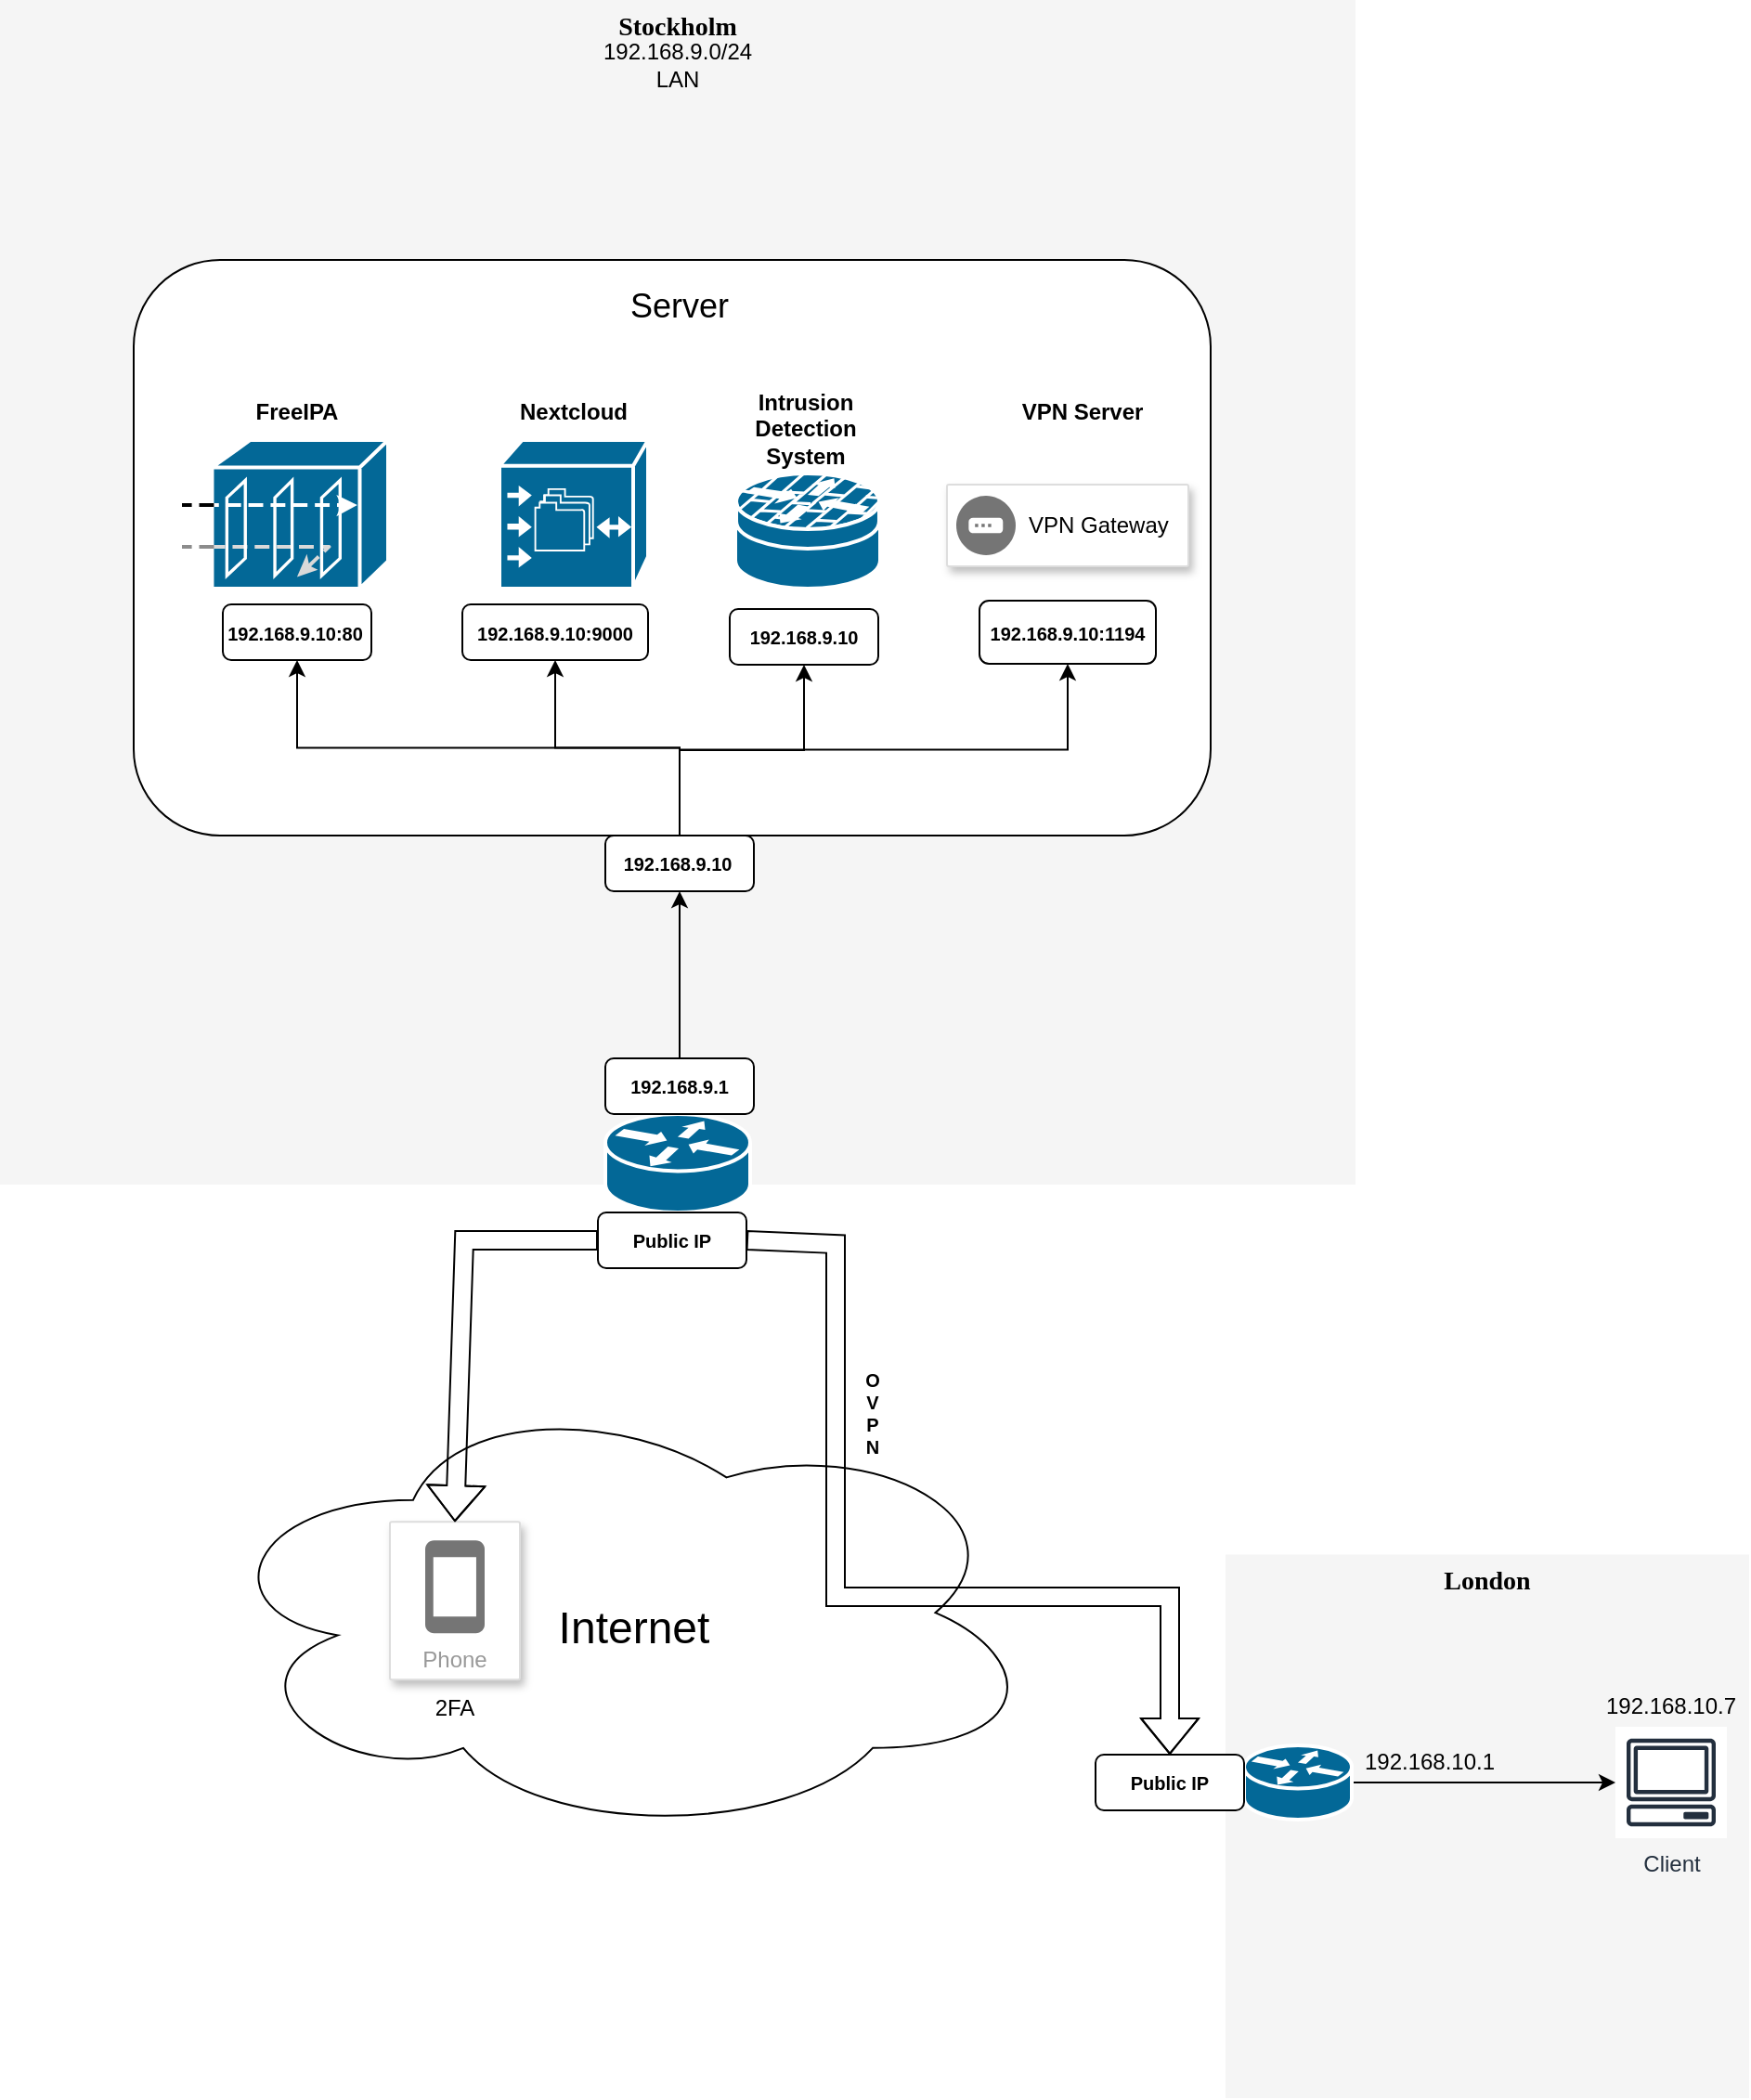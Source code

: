 <mxfile version="17.0.0" type="github">
  <diagram name="Page-1" id="c37626ed-c26b-45fb-9056-f9ebc6bb27b6">
    <mxGraphModel dx="-181" dy="991" grid="1" gridSize="10" guides="1" tooltips="1" connect="1" arrows="1" fold="1" page="1" pageScale="1" pageWidth="1100" pageHeight="850" background="none" math="0" shadow="0">
      <root>
        <mxCell id="0" />
        <mxCell id="1" parent="0" />
        <mxCell id="N28YlUNtLmQZ9LZBREEU-1" value="Stockholm" style="whiteSpace=wrap;html=1;rounded=0;shadow=0;comic=0;strokeWidth=1;fontFamily=Verdana;fontSize=14;fillColor=#f5f5f5;strokeColor=none;fontStyle=1;verticalAlign=top;" parent="1" vertex="1">
          <mxGeometry x="1100" y="120" width="730" height="638" as="geometry" />
        </mxCell>
        <mxCell id="00Mz1gx1yCFMuMXbWhuk-35" style="edgeStyle=orthogonalEdgeStyle;rounded=0;orthogonalLoop=1;jettySize=auto;html=1;exitX=0.5;exitY=1;exitDx=0;exitDy=0;entryX=0.5;entryY=1;entryDx=0;entryDy=0;" edge="1" parent="1" source="00Mz1gx1yCFMuMXbWhuk-10" target="00Mz1gx1yCFMuMXbWhuk-23">
          <mxGeometry relative="1" as="geometry">
            <Array as="points">
              <mxPoint x="1462" y="520" />
              <mxPoint x="1399" y="520" />
            </Array>
          </mxGeometry>
        </mxCell>
        <mxCell id="00Mz1gx1yCFMuMXbWhuk-10" value="" style="rounded=1;whiteSpace=wrap;html=1;" vertex="1" parent="1">
          <mxGeometry x="1172" y="260" width="580" height="310" as="geometry" />
        </mxCell>
        <mxCell id="N28YlUNtLmQZ9LZBREEU-43" value="192.168.9.0/24&lt;br&gt;LAN" style="text;html=1;strokeColor=none;fillColor=none;align=center;verticalAlign=middle;whiteSpace=wrap;rounded=0;" parent="1" vertex="1">
          <mxGeometry x="1435" y="140" width="60" height="30" as="geometry" />
        </mxCell>
        <mxCell id="gRUcOE9CfGCtsJtimKDV-1" value="London" style="whiteSpace=wrap;html=1;rounded=0;shadow=0;comic=0;strokeWidth=1;fontFamily=Verdana;fontSize=14;fillColor=#f5f5f5;strokeColor=none;fontStyle=1;verticalAlign=top;" parent="1" vertex="1">
          <mxGeometry x="1760" y="957.25" width="282" height="292.75" as="geometry" />
        </mxCell>
        <mxCell id="hzm-aWV2wav2DxI-R75p-21" style="edgeStyle=orthogonalEdgeStyle;rounded=0;orthogonalLoop=1;jettySize=auto;html=1;exitX=1;exitY=0.5;exitDx=0;exitDy=0;exitPerimeter=0;fontSize=24;" parent="1" source="gRUcOE9CfGCtsJtimKDV-7" target="hzm-aWV2wav2DxI-R75p-19" edge="1">
          <mxGeometry relative="1" as="geometry" />
        </mxCell>
        <mxCell id="gRUcOE9CfGCtsJtimKDV-7" value="" style="shape=mxgraph.cisco.routers.router;sketch=0;html=1;pointerEvents=1;dashed=0;fillColor=#036897;strokeColor=#ffffff;strokeWidth=2;verticalLabelPosition=bottom;verticalAlign=top;align=center;outlineConnect=0;" parent="1" vertex="1">
          <mxGeometry x="1770" y="1060" width="58" height="40" as="geometry" />
        </mxCell>
        <mxCell id="VoIpoD_sD3zL7hZzoFKK-5" value="" style="shape=mxgraph.cisco.routers.router;sketch=0;html=1;pointerEvents=1;dashed=0;fillColor=#036897;strokeColor=#ffffff;strokeWidth=2;verticalLabelPosition=bottom;verticalAlign=top;align=center;outlineConnect=0;" parent="1" vertex="1">
          <mxGeometry x="1426" y="720" width="78" height="53" as="geometry" />
        </mxCell>
        <mxCell id="VoIpoD_sD3zL7hZzoFKK-9" value="" style="shape=mxgraph.cisco.security.guard;sketch=0;html=1;pointerEvents=1;dashed=0;fillColor=#036897;strokeColor=#ffffff;strokeWidth=2;verticalLabelPosition=bottom;verticalAlign=top;align=center;outlineConnect=0;" parent="1" vertex="1">
          <mxGeometry x="1199" y="357" width="110" height="80" as="geometry" />
        </mxCell>
        <mxCell id="VoIpoD_sD3zL7hZzoFKK-10" value="" style="shape=mxgraph.cisco.storage.cisco_file_engine;html=1;dashed=0;fillColor=#036897;strokeColor=#ffffff;strokeWidth=2;verticalLabelPosition=bottom;verticalAlign=top;rounded=0;shadow=0;comic=0;fontFamily=Verdana;fontSize=12;" parent="1" vertex="1">
          <mxGeometry x="1369" y="357" width="80" height="80" as="geometry" />
        </mxCell>
        <mxCell id="VoIpoD_sD3zL7hZzoFKK-12" value="" style="shape=mxgraph.cisco.security.router_firewall;sketch=0;html=1;pointerEvents=1;dashed=0;fillColor=#036897;strokeColor=#ffffff;strokeWidth=2;verticalLabelPosition=bottom;verticalAlign=top;align=center;outlineConnect=0;fontSize=24;" parent="1" vertex="1">
          <mxGeometry x="1496" y="375" width="78" height="62" as="geometry" />
        </mxCell>
        <mxCell id="VoIpoD_sD3zL7hZzoFKK-18" value="&lt;b&gt;Nextcloud&lt;br&gt;&lt;/b&gt;" style="text;html=1;strokeColor=none;fillColor=none;align=center;verticalAlign=middle;whiteSpace=wrap;rounded=0;" parent="1" vertex="1">
          <mxGeometry x="1369" y="327" width="80" height="30" as="geometry" />
        </mxCell>
        <mxCell id="hzm-aWV2wav2DxI-R75p-2" value="&lt;b&gt;FreeIPA&lt;/b&gt;" style="text;html=1;strokeColor=none;fillColor=none;align=center;verticalAlign=middle;whiteSpace=wrap;rounded=0;" parent="1" vertex="1">
          <mxGeometry x="1220" y="327" width="80" height="30" as="geometry" />
        </mxCell>
        <mxCell id="hzm-aWV2wav2DxI-R75p-3" value="&lt;b&gt;Intrusion Detection&lt;br&gt;System&lt;/b&gt;" style="text;html=1;strokeColor=none;fillColor=none;align=center;verticalAlign=middle;whiteSpace=wrap;rounded=0;" parent="1" vertex="1">
          <mxGeometry x="1491" y="335" width="86" height="31" as="geometry" />
        </mxCell>
        <mxCell id="hzm-aWV2wav2DxI-R75p-19" value="Client" style="sketch=0;outlineConnect=0;fontColor=#232F3E;gradientColor=none;strokeColor=#232F3E;fillColor=#ffffff;dashed=0;verticalLabelPosition=bottom;verticalAlign=top;align=center;html=1;fontSize=12;fontStyle=0;aspect=fixed;shape=mxgraph.aws4.resourceIcon;resIcon=mxgraph.aws4.client;" parent="1" vertex="1">
          <mxGeometry x="1970" y="1050" width="60" height="60" as="geometry" />
        </mxCell>
        <mxCell id="hzm-aWV2wav2DxI-R75p-22" value="&lt;font style=&quot;font-size: 12px&quot;&gt;192.168.10.1&lt;/font&gt;" style="text;html=1;strokeColor=none;fillColor=none;align=center;verticalAlign=middle;whiteSpace=wrap;rounded=0;fontSize=24;" parent="1" vertex="1">
          <mxGeometry x="1840" y="1050" width="60" height="30" as="geometry" />
        </mxCell>
        <mxCell id="hzm-aWV2wav2DxI-R75p-23" value="&lt;font style=&quot;font-size: 12px&quot;&gt;192.168.10.7&lt;/font&gt;" style="text;html=1;strokeColor=none;fillColor=none;align=center;verticalAlign=middle;whiteSpace=wrap;rounded=0;fontSize=24;" parent="1" vertex="1">
          <mxGeometry x="1970" y="1020" width="60" height="30" as="geometry" />
        </mxCell>
        <mxCell id="hzm-aWV2wav2DxI-R75p-36" value="&lt;b&gt;Public IP&lt;/b&gt;" style="rounded=1;whiteSpace=wrap;html=1;fontSize=10;" parent="1" vertex="1">
          <mxGeometry x="1422" y="773" width="80" height="30" as="geometry" />
        </mxCell>
        <mxCell id="hzm-aWV2wav2DxI-R75p-38" value="&lt;b&gt;Public IP&lt;/b&gt;" style="rounded=1;whiteSpace=wrap;html=1;fontSize=10;" parent="1" vertex="1">
          <mxGeometry x="1690" y="1065" width="80" height="30" as="geometry" />
        </mxCell>
        <mxCell id="hzm-aWV2wav2DxI-R75p-40" value="" style="group" parent="1" vertex="1" connectable="0">
          <mxGeometry x="1210" y="867.13" width="450" height="242.87" as="geometry" />
        </mxCell>
        <mxCell id="VoIpoD_sD3zL7hZzoFKK-11" value="" style="ellipse;shape=cloud;whiteSpace=wrap;html=1;fontSize=24;" parent="hzm-aWV2wav2DxI-R75p-40" vertex="1">
          <mxGeometry width="450" height="242.87" as="geometry" />
        </mxCell>
        <mxCell id="VoIpoD_sD3zL7hZzoFKK-2" value="&lt;font style=&quot;font-size: 24px&quot;&gt;Internet&lt;/font&gt;" style="text;html=1;strokeColor=none;fillColor=none;align=center;verticalAlign=middle;whiteSpace=wrap;rounded=0;" parent="hzm-aWV2wav2DxI-R75p-40" vertex="1">
          <mxGeometry x="169.72" y="60" width="123.19" height="140" as="geometry" />
        </mxCell>
        <mxCell id="hzm-aWV2wav2DxI-R75p-81" value="" style="group" parent="hzm-aWV2wav2DxI-R75p-40" vertex="1" connectable="0">
          <mxGeometry x="100" y="72.5" width="70" height="115" as="geometry" />
        </mxCell>
        <mxCell id="hzm-aWV2wav2DxI-R75p-82" value="Phone" style="strokeColor=#dddddd;shadow=1;strokeWidth=1;rounded=1;absoluteArcSize=1;arcSize=2;labelPosition=center;verticalLabelPosition=middle;align=center;verticalAlign=bottom;spacingLeft=0;fontColor=#999999;fontSize=12;whiteSpace=wrap;spacingBottom=2;" parent="hzm-aWV2wav2DxI-R75p-81" vertex="1">
          <mxGeometry width="70" height="85" as="geometry" />
        </mxCell>
        <mxCell id="hzm-aWV2wav2DxI-R75p-83" value="" style="sketch=0;dashed=0;connectable=0;html=1;fillColor=#757575;strokeColor=none;shape=mxgraph.gcp2.phone;part=1;" parent="hzm-aWV2wav2DxI-R75p-82" vertex="1">
          <mxGeometry x="0.5" width="32" height="50" relative="1" as="geometry">
            <mxPoint x="-16" y="10" as="offset" />
          </mxGeometry>
        </mxCell>
        <mxCell id="hzm-aWV2wav2DxI-R75p-84" value="2FA" style="text;html=1;strokeColor=none;fillColor=none;align=center;verticalAlign=middle;whiteSpace=wrap;rounded=0;" parent="hzm-aWV2wav2DxI-R75p-81" vertex="1">
          <mxGeometry x="5" y="85" width="60" height="30" as="geometry" />
        </mxCell>
        <mxCell id="hzm-aWV2wav2DxI-R75p-47" value="" style="shape=flexArrow;endArrow=classic;startArrow=none;html=1;rounded=0;fontSize=10;entryX=0.5;entryY=0;entryDx=0;entryDy=0;exitX=1;exitY=0.5;exitDx=0;exitDy=0;" parent="1" target="hzm-aWV2wav2DxI-R75p-38" edge="1" source="hzm-aWV2wav2DxI-R75p-36">
          <mxGeometry width="100" height="100" relative="1" as="geometry">
            <mxPoint x="1530" y="790" as="sourcePoint" />
            <mxPoint x="1730" y="970" as="targetPoint" />
            <Array as="points">
              <mxPoint x="1550" y="790" />
              <mxPoint x="1550" y="980" />
              <mxPoint x="1730" y="980" />
            </Array>
          </mxGeometry>
        </mxCell>
        <mxCell id="hzm-aWV2wav2DxI-R75p-50" value="&lt;b&gt;&lt;br&gt;O&lt;br&gt;V&lt;br&gt;P&lt;br&gt;N&lt;/b&gt;" style="text;html=1;strokeColor=none;fillColor=none;align=center;verticalAlign=middle;whiteSpace=wrap;rounded=0;fontSize=10;" parent="1" vertex="1">
          <mxGeometry x="1540" y="860" width="60" height="30" as="geometry" />
        </mxCell>
        <mxCell id="hzm-aWV2wav2DxI-R75p-54" value="" style="group" parent="1" vertex="1" connectable="0">
          <mxGeometry x="1426" y="690" width="80" height="30" as="geometry" />
        </mxCell>
        <mxCell id="hzm-aWV2wav2DxI-R75p-55" value="" style="rounded=1;whiteSpace=wrap;html=1;fontSize=10;" parent="hzm-aWV2wav2DxI-R75p-54" vertex="1">
          <mxGeometry width="80" height="30" as="geometry" />
        </mxCell>
        <mxCell id="hzm-aWV2wav2DxI-R75p-56" value="&lt;b&gt;192.168.9.1&lt;/b&gt;" style="text;html=1;strokeColor=none;fillColor=none;align=center;verticalAlign=middle;whiteSpace=wrap;rounded=0;fontSize=10;" parent="hzm-aWV2wav2DxI-R75p-54" vertex="1">
          <mxGeometry x="20" y="7.5" width="40" height="15" as="geometry" />
        </mxCell>
        <mxCell id="00Mz1gx1yCFMuMXbWhuk-6" value="" style="shape=flexArrow;endArrow=classic;startArrow=none;html=1;rounded=0;fontSize=10;entryX=0.5;entryY=0;entryDx=0;entryDy=0;exitX=0;exitY=0.5;exitDx=0;exitDy=0;" edge="1" parent="1" source="hzm-aWV2wav2DxI-R75p-36" target="hzm-aWV2wav2DxI-R75p-82">
          <mxGeometry width="100" height="100" relative="1" as="geometry">
            <mxPoint x="1211" y="900" as="sourcePoint" />
            <mxPoint x="1439" y="1177" as="targetPoint" />
            <Array as="points">
              <mxPoint x="1350" y="788" />
            </Array>
          </mxGeometry>
        </mxCell>
        <mxCell id="00Mz1gx1yCFMuMXbWhuk-34" value="" style="edgeStyle=orthogonalEdgeStyle;rounded=0;orthogonalLoop=1;jettySize=auto;html=1;" edge="1" parent="1" source="00Mz1gx1yCFMuMXbWhuk-12" target="00Mz1gx1yCFMuMXbWhuk-21">
          <mxGeometry relative="1" as="geometry" />
        </mxCell>
        <mxCell id="00Mz1gx1yCFMuMXbWhuk-36" style="edgeStyle=orthogonalEdgeStyle;rounded=0;orthogonalLoop=1;jettySize=auto;html=1;entryX=0.5;entryY=1;entryDx=0;entryDy=0;" edge="1" parent="1" source="00Mz1gx1yCFMuMXbWhuk-12" target="00Mz1gx1yCFMuMXbWhuk-23">
          <mxGeometry relative="1" as="geometry" />
        </mxCell>
        <mxCell id="00Mz1gx1yCFMuMXbWhuk-37" style="edgeStyle=orthogonalEdgeStyle;rounded=0;orthogonalLoop=1;jettySize=auto;html=1;exitX=0.5;exitY=0;exitDx=0;exitDy=0;entryX=0.5;entryY=1;entryDx=0;entryDy=0;" edge="1" parent="1" source="00Mz1gx1yCFMuMXbWhuk-12" target="00Mz1gx1yCFMuMXbWhuk-19">
          <mxGeometry relative="1" as="geometry" />
        </mxCell>
        <mxCell id="00Mz1gx1yCFMuMXbWhuk-38" style="edgeStyle=orthogonalEdgeStyle;rounded=0;orthogonalLoop=1;jettySize=auto;html=1;exitX=0.5;exitY=0;exitDx=0;exitDy=0;entryX=0.5;entryY=1;entryDx=0;entryDy=0;" edge="1" parent="1" source="00Mz1gx1yCFMuMXbWhuk-12" target="00Mz1gx1yCFMuMXbWhuk-17">
          <mxGeometry relative="1" as="geometry" />
        </mxCell>
        <mxCell id="00Mz1gx1yCFMuMXbWhuk-12" value="" style="rounded=1;whiteSpace=wrap;html=1;fontSize=10;" vertex="1" parent="1">
          <mxGeometry x="1426" y="570" width="80" height="30" as="geometry" />
        </mxCell>
        <mxCell id="00Mz1gx1yCFMuMXbWhuk-13" value="&lt;b&gt;192.168.9.10&lt;/b&gt;" style="text;html=1;strokeColor=none;fillColor=none;align=center;verticalAlign=middle;whiteSpace=wrap;rounded=0;fontSize=10;" vertex="1" parent="1">
          <mxGeometry x="1445" y="577.5" width="40" height="15" as="geometry" />
        </mxCell>
        <mxCell id="00Mz1gx1yCFMuMXbWhuk-14" style="edgeStyle=orthogonalEdgeStyle;rounded=0;orthogonalLoop=1;jettySize=auto;html=1;exitX=0.5;exitY=0;exitDx=0;exitDy=0;entryX=0.5;entryY=1;entryDx=0;entryDy=0;" edge="1" parent="1" source="hzm-aWV2wav2DxI-R75p-55" target="00Mz1gx1yCFMuMXbWhuk-12">
          <mxGeometry relative="1" as="geometry" />
        </mxCell>
        <mxCell id="00Mz1gx1yCFMuMXbWhuk-15" value="" style="strokeColor=#dddddd;shadow=1;strokeWidth=1;rounded=1;absoluteArcSize=1;arcSize=2;" vertex="1" parent="1">
          <mxGeometry x="1610" y="381" width="130" height="44" as="geometry" />
        </mxCell>
        <mxCell id="00Mz1gx1yCFMuMXbWhuk-16" value="VPN Gateway" style="sketch=0;dashed=0;connectable=0;html=1;fillColor=#757575;strokeColor=none;shape=mxgraph.gcp2.gateway;part=1;labelPosition=right;verticalLabelPosition=middle;align=left;verticalAlign=middle;spacingLeft=5;fontSize=12;" vertex="1" parent="00Mz1gx1yCFMuMXbWhuk-15">
          <mxGeometry y="0.5" width="32" height="32" relative="1" as="geometry">
            <mxPoint x="5" y="-16" as="offset" />
          </mxGeometry>
        </mxCell>
        <mxCell id="00Mz1gx1yCFMuMXbWhuk-30" value="" style="group" vertex="1" connectable="0" parent="1">
          <mxGeometry x="1220" y="445.5" width="80" height="30" as="geometry" />
        </mxCell>
        <mxCell id="00Mz1gx1yCFMuMXbWhuk-17" value="" style="rounded=1;whiteSpace=wrap;html=1;fontSize=10;" vertex="1" parent="00Mz1gx1yCFMuMXbWhuk-30">
          <mxGeometry width="80" height="30" as="geometry" />
        </mxCell>
        <mxCell id="00Mz1gx1yCFMuMXbWhuk-18" value="&lt;b&gt;192.168.9.10:80&lt;/b&gt;" style="text;html=1;strokeColor=none;fillColor=none;align=center;verticalAlign=middle;whiteSpace=wrap;rounded=0;fontSize=10;" vertex="1" parent="00Mz1gx1yCFMuMXbWhuk-30">
          <mxGeometry x="19" y="7.5" width="40" height="15" as="geometry" />
        </mxCell>
        <mxCell id="00Mz1gx1yCFMuMXbWhuk-31" value="" style="group" vertex="1" connectable="0" parent="1">
          <mxGeometry x="1349" y="445.5" width="100" height="30" as="geometry" />
        </mxCell>
        <mxCell id="00Mz1gx1yCFMuMXbWhuk-23" value="" style="rounded=1;whiteSpace=wrap;html=1;fontSize=10;" vertex="1" parent="00Mz1gx1yCFMuMXbWhuk-31">
          <mxGeometry width="100" height="30" as="geometry" />
        </mxCell>
        <mxCell id="00Mz1gx1yCFMuMXbWhuk-24" value="&lt;b&gt;192.168.9.10:9000&lt;/b&gt;" style="text;html=1;strokeColor=none;fillColor=none;align=center;verticalAlign=middle;whiteSpace=wrap;rounded=0;fontSize=10;" vertex="1" parent="00Mz1gx1yCFMuMXbWhuk-31">
          <mxGeometry x="30" y="7.5" width="40" height="15" as="geometry" />
        </mxCell>
        <mxCell id="00Mz1gx1yCFMuMXbWhuk-32" value="" style="group" vertex="1" connectable="0" parent="1">
          <mxGeometry x="1494" y="448" width="80" height="30" as="geometry" />
        </mxCell>
        <mxCell id="00Mz1gx1yCFMuMXbWhuk-21" value="" style="rounded=1;whiteSpace=wrap;html=1;fontSize=10;" vertex="1" parent="00Mz1gx1yCFMuMXbWhuk-32">
          <mxGeometry x="-1" width="80" height="30" as="geometry" />
        </mxCell>
        <mxCell id="00Mz1gx1yCFMuMXbWhuk-22" value="&lt;b&gt;192.168.9.10&lt;/b&gt;" style="text;html=1;strokeColor=none;fillColor=none;align=center;verticalAlign=middle;whiteSpace=wrap;rounded=0;fontSize=10;" vertex="1" parent="00Mz1gx1yCFMuMXbWhuk-32">
          <mxGeometry x="19" y="7.5" width="40" height="15" as="geometry" />
        </mxCell>
        <mxCell id="00Mz1gx1yCFMuMXbWhuk-33" value="" style="group" vertex="1" connectable="0" parent="1">
          <mxGeometry x="1627.5" y="443.5" width="95" height="34" as="geometry" />
        </mxCell>
        <mxCell id="00Mz1gx1yCFMuMXbWhuk-19" value="" style="rounded=1;whiteSpace=wrap;html=1;fontSize=10;" vertex="1" parent="00Mz1gx1yCFMuMXbWhuk-33">
          <mxGeometry width="95" height="34" as="geometry" />
        </mxCell>
        <mxCell id="00Mz1gx1yCFMuMXbWhuk-20" value="&lt;b&gt;192.168.9.10:1194&lt;/b&gt;" style="text;html=1;strokeColor=none;fillColor=none;align=center;verticalAlign=middle;whiteSpace=wrap;rounded=0;fontSize=10;" vertex="1" parent="00Mz1gx1yCFMuMXbWhuk-33">
          <mxGeometry x="27.5" y="9.5" width="40" height="15" as="geometry" />
        </mxCell>
        <mxCell id="00Mz1gx1yCFMuMXbWhuk-39" value="&lt;font style=&quot;font-size: 18px&quot;&gt;Server&lt;/font&gt;" style="text;html=1;strokeColor=none;fillColor=none;align=center;verticalAlign=middle;whiteSpace=wrap;rounded=0;" vertex="1" parent="1">
          <mxGeometry x="1436" y="270" width="60" height="30" as="geometry" />
        </mxCell>
        <mxCell id="00Mz1gx1yCFMuMXbWhuk-41" value="" style="shape=image;html=1;verticalAlign=top;verticalLabelPosition=bottom;labelBackgroundColor=#ffffff;imageAspect=0;aspect=fixed;image=https://cdn1.iconfinder.com/data/icons/social-media-2106/24/social_media_social_media_logo_docker-128.png;fontSize=18;" vertex="1" parent="1">
          <mxGeometry x="1247.5" y="310" width="25" height="25" as="geometry" />
        </mxCell>
        <mxCell id="00Mz1gx1yCFMuMXbWhuk-42" value="" style="shape=image;html=1;verticalAlign=top;verticalLabelPosition=bottom;labelBackgroundColor=#ffffff;imageAspect=0;aspect=fixed;image=https://cdn1.iconfinder.com/data/icons/social-media-2106/24/social_media_social_media_logo_docker-128.png;fontSize=18;" vertex="1" parent="1">
          <mxGeometry x="1396.5" y="310" width="25" height="25" as="geometry" />
        </mxCell>
        <mxCell id="00Mz1gx1yCFMuMXbWhuk-43" value="" style="shape=image;html=1;verticalAlign=top;verticalLabelPosition=bottom;labelBackgroundColor=#ffffff;imageAspect=0;aspect=fixed;image=https://cdn1.iconfinder.com/data/icons/social-media-2106/24/social_media_social_media_logo_docker-128.png;fontSize=18;" vertex="1" parent="1">
          <mxGeometry x="1522.5" y="310" width="25" height="25" as="geometry" />
        </mxCell>
        <mxCell id="00Mz1gx1yCFMuMXbWhuk-44" value="" style="shape=image;html=1;verticalAlign=top;verticalLabelPosition=bottom;labelBackgroundColor=#ffffff;imageAspect=0;aspect=fixed;image=https://cdn1.iconfinder.com/data/icons/social-media-2106/24/social_media_social_media_logo_docker-128.png;fontSize=18;" vertex="1" parent="1">
          <mxGeometry x="1670" y="310" width="25" height="25" as="geometry" />
        </mxCell>
        <mxCell id="00Mz1gx1yCFMuMXbWhuk-45" value="&lt;b&gt;VPN Server&lt;br&gt;&lt;/b&gt;" style="text;html=1;strokeColor=none;fillColor=none;align=center;verticalAlign=middle;whiteSpace=wrap;rounded=0;" vertex="1" parent="1">
          <mxGeometry x="1642.5" y="327" width="80" height="30" as="geometry" />
        </mxCell>
      </root>
    </mxGraphModel>
  </diagram>
</mxfile>
